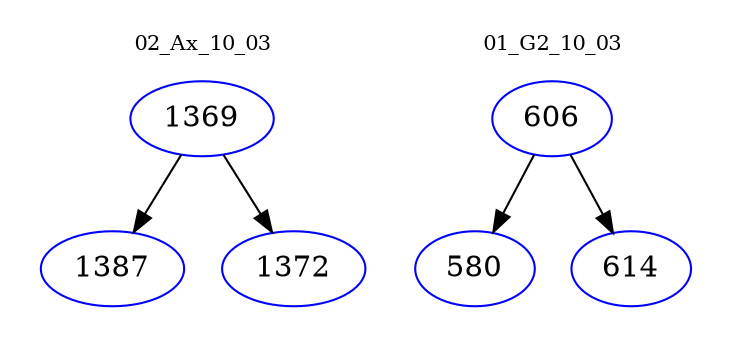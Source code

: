 digraph{
subgraph cluster_0 {
color = white
label = "02_Ax_10_03";
fontsize=10;
T0_1369 [label="1369", color="blue"]
T0_1369 -> T0_1387 [color="black"]
T0_1387 [label="1387", color="blue"]
T0_1369 -> T0_1372 [color="black"]
T0_1372 [label="1372", color="blue"]
}
subgraph cluster_1 {
color = white
label = "01_G2_10_03";
fontsize=10;
T1_606 [label="606", color="blue"]
T1_606 -> T1_580 [color="black"]
T1_580 [label="580", color="blue"]
T1_606 -> T1_614 [color="black"]
T1_614 [label="614", color="blue"]
}
}
